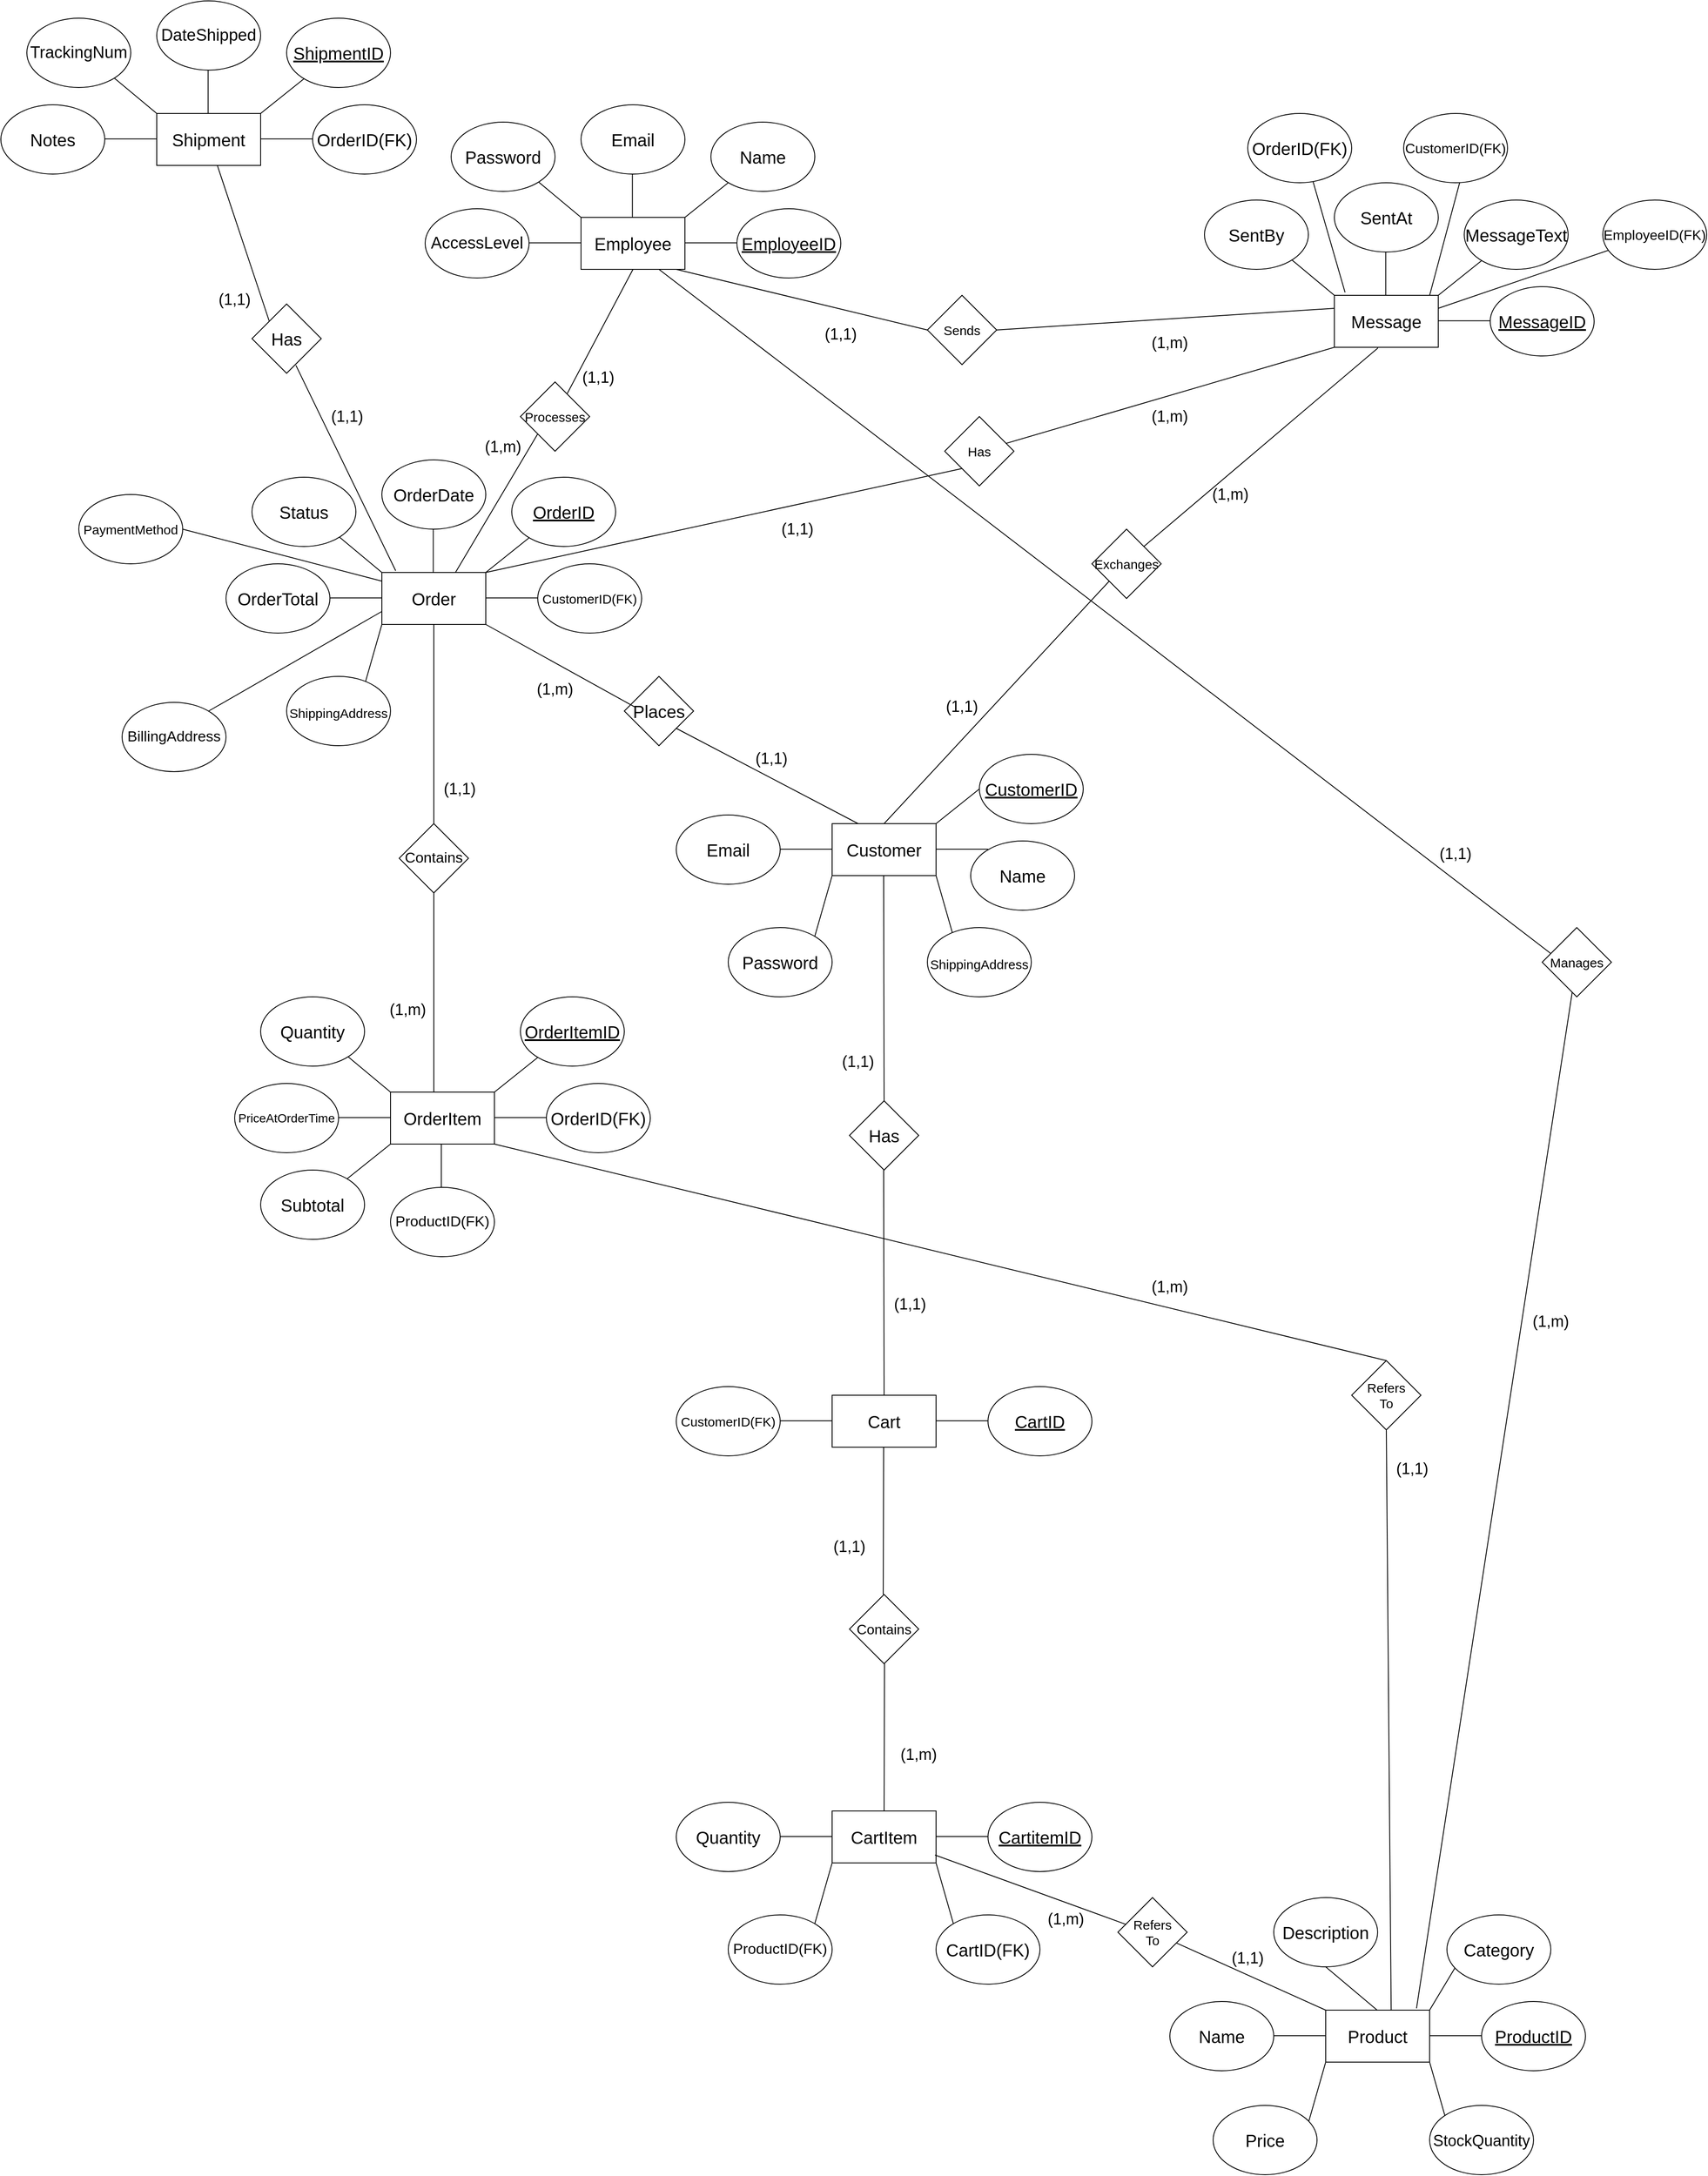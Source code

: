 <mxfile version="26.2.13">
  <diagram name="Page-1" id="-szqYYYk8ifJ6T_UxtlY">
    <mxGraphModel dx="3759" dy="857" grid="1" gridSize="10" guides="1" tooltips="1" connect="1" arrows="1" fold="1" page="1" pageScale="1" pageWidth="2000" pageHeight="1500" math="0" shadow="0">
      <root>
        <mxCell id="0" />
        <mxCell id="1" parent="0" />
        <mxCell id="KvInxFPOj0XlNf-vqHQx-1" value="&lt;span style=&quot;font-size: 20px;&quot;&gt;Customer&lt;/span&gt;" style="rounded=0;whiteSpace=wrap;html=1;" parent="1" vertex="1">
          <mxGeometry x="110" y="1160" width="120" height="60" as="geometry" />
        </mxCell>
        <mxCell id="KvInxFPOj0XlNf-vqHQx-3" value="&lt;span style=&quot;font-size: 20px;&quot;&gt;Name&lt;/span&gt;" style="ellipse;whiteSpace=wrap;html=1;" parent="1" vertex="1">
          <mxGeometry x="270" y="1180" width="120" height="80" as="geometry" />
        </mxCell>
        <mxCell id="KvInxFPOj0XlNf-vqHQx-5" value="" style="endArrow=none;html=1;rounded=0;" parent="1" edge="1">
          <mxGeometry width="50" height="50" relative="1" as="geometry">
            <mxPoint x="50" y="1189.5" as="sourcePoint" />
            <mxPoint x="110" y="1189.5" as="targetPoint" />
          </mxGeometry>
        </mxCell>
        <mxCell id="KvInxFPOj0XlNf-vqHQx-6" value="&lt;span style=&quot;font-size: 20px;&quot;&gt;Email&lt;/span&gt;" style="ellipse;whiteSpace=wrap;html=1;" parent="1" vertex="1">
          <mxGeometry x="-70" y="1150" width="120" height="80" as="geometry" />
        </mxCell>
        <mxCell id="KvInxFPOj0XlNf-vqHQx-7" value="" style="endArrow=none;html=1;rounded=0;labelPosition=center;verticalLabelPosition=middle;align=center;verticalAlign=middle;" parent="1" edge="1">
          <mxGeometry width="50" height="50" relative="1" as="geometry">
            <mxPoint x="90" y="1290" as="sourcePoint" />
            <mxPoint x="110" y="1220" as="targetPoint" />
          </mxGeometry>
        </mxCell>
        <mxCell id="KvInxFPOj0XlNf-vqHQx-10" value="" style="endArrow=none;html=1;rounded=0;" parent="1" edge="1">
          <mxGeometry width="50" height="50" relative="1" as="geometry">
            <mxPoint x="230" y="1189.5" as="sourcePoint" />
            <mxPoint x="290" y="1189.5" as="targetPoint" />
          </mxGeometry>
        </mxCell>
        <mxCell id="KvInxFPOj0XlNf-vqHQx-11" value="" style="endArrow=none;html=1;rounded=0;labelPosition=center;verticalLabelPosition=middle;align=center;verticalAlign=middle;" parent="1" edge="1">
          <mxGeometry width="50" height="50" relative="1" as="geometry">
            <mxPoint x="250" y="1290" as="sourcePoint" />
            <mxPoint x="230" y="1220" as="targetPoint" />
          </mxGeometry>
        </mxCell>
        <mxCell id="KvInxFPOj0XlNf-vqHQx-12" value="Password" style="ellipse;whiteSpace=wrap;html=1;fontSize=20;" parent="1" vertex="1">
          <mxGeometry x="-10" y="1280" width="120" height="80" as="geometry" />
        </mxCell>
        <mxCell id="KvInxFPOj0XlNf-vqHQx-13" value="&lt;font style=&quot;font-size: 15px;&quot;&gt;ShippingAddress&lt;/font&gt;" style="ellipse;whiteSpace=wrap;html=1;fontSize=20;" parent="1" vertex="1">
          <mxGeometry x="220" y="1280" width="120" height="80" as="geometry" />
        </mxCell>
        <mxCell id="KvInxFPOj0XlNf-vqHQx-14" value="" style="endArrow=none;html=1;rounded=0;" parent="1" edge="1">
          <mxGeometry width="50" height="50" relative="1" as="geometry">
            <mxPoint x="170" y="1480" as="sourcePoint" />
            <mxPoint x="169.5" y="1220" as="targetPoint" />
          </mxGeometry>
        </mxCell>
        <mxCell id="KvInxFPOj0XlNf-vqHQx-15" value="&lt;font style=&quot;font-size: 20px;&quot;&gt;Has&lt;/font&gt;" style="rhombus;whiteSpace=wrap;html=1;" parent="1" vertex="1">
          <mxGeometry x="130" y="1480" width="80" height="80" as="geometry" />
        </mxCell>
        <mxCell id="KvInxFPOj0XlNf-vqHQx-16" value="" style="endArrow=none;html=1;rounded=0;" parent="1" edge="1">
          <mxGeometry width="50" height="50" relative="1" as="geometry">
            <mxPoint x="170" y="1820" as="sourcePoint" />
            <mxPoint x="169.5" y="1560" as="targetPoint" />
          </mxGeometry>
        </mxCell>
        <mxCell id="KvInxFPOj0XlNf-vqHQx-17" value="&lt;font style=&quot;font-size: 20px;&quot;&gt;Cart&lt;/font&gt;" style="rounded=0;whiteSpace=wrap;html=1;" parent="1" vertex="1">
          <mxGeometry x="110" y="1820" width="120" height="60" as="geometry" />
        </mxCell>
        <mxCell id="XsVhqAIFuFSRFd4ncmZm-1" value="&lt;font style=&quot;font-size: 18px;&quot;&gt;(1,1)&lt;/font&gt;" style="text;html=1;align=center;verticalAlign=middle;whiteSpace=wrap;rounded=0;" parent="1" vertex="1">
          <mxGeometry x="110" y="1420" width="60" height="30" as="geometry" />
        </mxCell>
        <mxCell id="XsVhqAIFuFSRFd4ncmZm-2" value="&lt;font style=&quot;font-size: 18px;&quot;&gt;(1,1)&lt;/font&gt;" style="text;html=1;align=center;verticalAlign=middle;whiteSpace=wrap;rounded=0;" parent="1" vertex="1">
          <mxGeometry x="170" y="1700" width="60" height="30" as="geometry" />
        </mxCell>
        <mxCell id="XsVhqAIFuFSRFd4ncmZm-5" value="&lt;span style=&quot;font-size: 20px;&quot;&gt;&lt;u&gt;CartID&lt;/u&gt;&lt;/span&gt;" style="ellipse;whiteSpace=wrap;html=1;" parent="1" vertex="1">
          <mxGeometry x="290" y="1810" width="120" height="80" as="geometry" />
        </mxCell>
        <mxCell id="XsVhqAIFuFSRFd4ncmZm-6" value="" style="endArrow=none;html=1;rounded=0;" parent="1" edge="1">
          <mxGeometry width="50" height="50" relative="1" as="geometry">
            <mxPoint x="230" y="1160" as="sourcePoint" />
            <mxPoint x="280" y="1120" as="targetPoint" />
          </mxGeometry>
        </mxCell>
        <mxCell id="XsVhqAIFuFSRFd4ncmZm-7" value="&lt;span style=&quot;font-size: 20px;&quot;&gt;&lt;u&gt;CustomerID&lt;/u&gt;&lt;/span&gt;" style="ellipse;whiteSpace=wrap;html=1;" parent="1" vertex="1">
          <mxGeometry x="280" y="1080" width="120" height="80" as="geometry" />
        </mxCell>
        <mxCell id="XsVhqAIFuFSRFd4ncmZm-8" value="" style="endArrow=none;html=1;rounded=0;" parent="1" edge="1">
          <mxGeometry width="50" height="50" relative="1" as="geometry">
            <mxPoint x="50" y="1849.5" as="sourcePoint" />
            <mxPoint x="110" y="1849.5" as="targetPoint" />
          </mxGeometry>
        </mxCell>
        <mxCell id="XsVhqAIFuFSRFd4ncmZm-10" value="&lt;font style=&quot;font-size: 15px;&quot;&gt;CustomerID(FK)&lt;/font&gt;" style="ellipse;whiteSpace=wrap;html=1;" parent="1" vertex="1">
          <mxGeometry x="-70" y="1810" width="120" height="80" as="geometry" />
        </mxCell>
        <mxCell id="XsVhqAIFuFSRFd4ncmZm-11" value="&lt;span style=&quot;font-size: 20px;&quot;&gt;Product&lt;/span&gt;" style="rounded=0;whiteSpace=wrap;html=1;" parent="1" vertex="1">
          <mxGeometry x="680" y="2530" width="120" height="60" as="geometry" />
        </mxCell>
        <mxCell id="XsVhqAIFuFSRFd4ncmZm-12" value="" style="endArrow=none;html=1;rounded=0;" parent="1" edge="1">
          <mxGeometry width="50" height="50" relative="1" as="geometry">
            <mxPoint x="230" y="1849.44" as="sourcePoint" />
            <mxPoint x="290" y="1849.44" as="targetPoint" />
          </mxGeometry>
        </mxCell>
        <mxCell id="XsVhqAIFuFSRFd4ncmZm-13" value="" style="endArrow=none;html=1;rounded=0;" parent="1" edge="1">
          <mxGeometry width="50" height="50" relative="1" as="geometry">
            <mxPoint x="800" y="2559.44" as="sourcePoint" />
            <mxPoint x="860" y="2559.44" as="targetPoint" />
          </mxGeometry>
        </mxCell>
        <mxCell id="XsVhqAIFuFSRFd4ncmZm-14" value="&lt;span style=&quot;font-size: 20px;&quot;&gt;&lt;u&gt;ProductI&lt;/u&gt;&lt;/span&gt;&lt;u style=&quot;font-size: 20px; background-color: transparent; color: light-dark(rgb(0, 0, 0), rgb(255, 255, 255));&quot;&gt;D&lt;/u&gt;" style="ellipse;whiteSpace=wrap;html=1;" parent="1" vertex="1">
          <mxGeometry x="860" y="2520" width="120" height="80" as="geometry" />
        </mxCell>
        <mxCell id="XsVhqAIFuFSRFd4ncmZm-15" value="&lt;span style=&quot;font-size: 20px;&quot;&gt;Name&lt;/span&gt;" style="ellipse;whiteSpace=wrap;html=1;" parent="1" vertex="1">
          <mxGeometry x="500" y="2520" width="120" height="80" as="geometry" />
        </mxCell>
        <mxCell id="XsVhqAIFuFSRFd4ncmZm-16" value="" style="endArrow=none;html=1;rounded=0;" parent="1" edge="1">
          <mxGeometry width="50" height="50" relative="1" as="geometry">
            <mxPoint x="620" y="2559.44" as="sourcePoint" />
            <mxPoint x="680" y="2559.44" as="targetPoint" />
          </mxGeometry>
        </mxCell>
        <mxCell id="XsVhqAIFuFSRFd4ncmZm-17" value="" style="endArrow=none;html=1;rounded=0;labelPosition=center;verticalLabelPosition=middle;align=center;verticalAlign=middle;" parent="1" edge="1">
          <mxGeometry width="50" height="50" relative="1" as="geometry">
            <mxPoint x="660" y="2660" as="sourcePoint" />
            <mxPoint x="680" y="2590" as="targetPoint" />
          </mxGeometry>
        </mxCell>
        <mxCell id="XsVhqAIFuFSRFd4ncmZm-18" value="&lt;span style=&quot;font-size: 20px;&quot;&gt;Price&lt;/span&gt;" style="ellipse;whiteSpace=wrap;html=1;" parent="1" vertex="1">
          <mxGeometry x="550" y="2640" width="120" height="80" as="geometry" />
        </mxCell>
        <mxCell id="XsVhqAIFuFSRFd4ncmZm-19" value="" style="endArrow=none;html=1;rounded=0;labelPosition=center;verticalLabelPosition=middle;align=center;verticalAlign=middle;" parent="1" edge="1">
          <mxGeometry width="50" height="50" relative="1" as="geometry">
            <mxPoint x="820" y="2660" as="sourcePoint" />
            <mxPoint x="800" y="2590" as="targetPoint" />
          </mxGeometry>
        </mxCell>
        <mxCell id="XsVhqAIFuFSRFd4ncmZm-20" value="&lt;font style=&quot;font-size: 18px;&quot;&gt;StockQuantity&lt;/font&gt;" style="ellipse;whiteSpace=wrap;html=1;fontSize=20;" parent="1" vertex="1">
          <mxGeometry x="800" y="2640" width="120" height="80" as="geometry" />
        </mxCell>
        <mxCell id="XsVhqAIFuFSRFd4ncmZm-21" value="" style="endArrow=none;html=1;rounded=0;exitX=0.5;exitY=1;exitDx=0;exitDy=0;" parent="1" source="XsVhqAIFuFSRFd4ncmZm-22" edge="1">
          <mxGeometry width="50" height="50" relative="1" as="geometry">
            <mxPoint x="739.44" y="2480" as="sourcePoint" />
            <mxPoint x="739.44" y="2530" as="targetPoint" />
          </mxGeometry>
        </mxCell>
        <mxCell id="XsVhqAIFuFSRFd4ncmZm-22" value="&lt;span style=&quot;font-size: 20px;&quot;&gt;Description&lt;/span&gt;" style="ellipse;whiteSpace=wrap;html=1;" parent="1" vertex="1">
          <mxGeometry x="620" y="2400" width="120" height="80" as="geometry" />
        </mxCell>
        <mxCell id="XsVhqAIFuFSRFd4ncmZm-23" value="&lt;font style=&quot;font-size: 20px;&quot;&gt;CartI&lt;/font&gt;&lt;span style=&quot;font-size: 20px; background-color: transparent; color: light-dark(rgb(0, 0, 0), rgb(255, 255, 255));&quot;&gt;tem&lt;/span&gt;" style="rounded=0;whiteSpace=wrap;html=1;" parent="1" vertex="1">
          <mxGeometry x="110" y="2300" width="120" height="60" as="geometry" />
        </mxCell>
        <mxCell id="XsVhqAIFuFSRFd4ncmZm-24" value="" style="endArrow=none;html=1;rounded=0;" parent="1" edge="1">
          <mxGeometry width="50" height="50" relative="1" as="geometry">
            <mxPoint x="830" y="2480" as="sourcePoint" />
            <mxPoint x="800" y="2530" as="targetPoint" />
          </mxGeometry>
        </mxCell>
        <mxCell id="IczP0iukMA_feGXbjKvN-1" value="&lt;font style=&quot;font-size: 20px;&quot;&gt;Category&lt;/font&gt;" style="ellipse;whiteSpace=wrap;html=1;" parent="1" vertex="1">
          <mxGeometry x="820" y="2420" width="120" height="80" as="geometry" />
        </mxCell>
        <mxCell id="IczP0iukMA_feGXbjKvN-3" value="" style="endArrow=none;html=1;rounded=0;" parent="1" edge="1">
          <mxGeometry width="50" height="50" relative="1" as="geometry">
            <mxPoint x="230" y="2329.5" as="sourcePoint" />
            <mxPoint x="290" y="2329.5" as="targetPoint" />
          </mxGeometry>
        </mxCell>
        <mxCell id="IczP0iukMA_feGXbjKvN-4" value="&lt;span style=&quot;font-size: 20px;&quot;&gt;&lt;u&gt;CartitemI&lt;/u&gt;&lt;/span&gt;&lt;u style=&quot;font-size: 20px; background-color: transparent; color: light-dark(rgb(0, 0, 0), rgb(255, 255, 255));&quot;&gt;D&lt;/u&gt;" style="ellipse;whiteSpace=wrap;html=1;" parent="1" vertex="1">
          <mxGeometry x="290" y="2290" width="120" height="80" as="geometry" />
        </mxCell>
        <mxCell id="IczP0iukMA_feGXbjKvN-5" value="" style="endArrow=none;html=1;rounded=0;labelPosition=center;verticalLabelPosition=middle;align=center;verticalAlign=middle;" parent="1" edge="1">
          <mxGeometry width="50" height="50" relative="1" as="geometry">
            <mxPoint x="250" y="2430" as="sourcePoint" />
            <mxPoint x="230" y="2360" as="targetPoint" />
          </mxGeometry>
        </mxCell>
        <mxCell id="IczP0iukMA_feGXbjKvN-6" value="&lt;span style=&quot;font-size: 20px;&quot;&gt;CartID(FK)&lt;/span&gt;" style="ellipse;whiteSpace=wrap;html=1;" parent="1" vertex="1">
          <mxGeometry x="230" y="2420" width="120" height="80" as="geometry" />
        </mxCell>
        <mxCell id="IczP0iukMA_feGXbjKvN-7" value="" style="endArrow=none;html=1;rounded=0;labelPosition=center;verticalLabelPosition=middle;align=center;verticalAlign=middle;" parent="1" edge="1">
          <mxGeometry width="50" height="50" relative="1" as="geometry">
            <mxPoint x="90" y="2430" as="sourcePoint" />
            <mxPoint x="110" y="2360" as="targetPoint" />
          </mxGeometry>
        </mxCell>
        <mxCell id="IczP0iukMA_feGXbjKvN-8" value="&lt;font style=&quot;font-size: 17px;&quot;&gt;ProductID(FK)&lt;/font&gt;" style="ellipse;whiteSpace=wrap;html=1;" parent="1" vertex="1">
          <mxGeometry x="-10" y="2420" width="120" height="80" as="geometry" />
        </mxCell>
        <mxCell id="IczP0iukMA_feGXbjKvN-9" value="" style="endArrow=none;html=1;rounded=0;" parent="1" edge="1">
          <mxGeometry width="50" height="50" relative="1" as="geometry">
            <mxPoint x="50" y="2329.5" as="sourcePoint" />
            <mxPoint x="110" y="2329.5" as="targetPoint" />
          </mxGeometry>
        </mxCell>
        <mxCell id="IczP0iukMA_feGXbjKvN-10" value="&lt;span style=&quot;font-size: 20px;&quot;&gt;Quantity&lt;/span&gt;" style="ellipse;whiteSpace=wrap;html=1;" parent="1" vertex="1">
          <mxGeometry x="-70" y="2290" width="120" height="80" as="geometry" />
        </mxCell>
        <mxCell id="IczP0iukMA_feGXbjKvN-11" value="&lt;span style=&quot;font-size: 20px;&quot;&gt;Order&lt;/span&gt;" style="rounded=0;whiteSpace=wrap;html=1;" parent="1" vertex="1">
          <mxGeometry x="-410" y="870" width="120" height="60" as="geometry" />
        </mxCell>
        <mxCell id="IczP0iukMA_feGXbjKvN-12" value="" style="endArrow=none;html=1;rounded=0;" parent="1" edge="1">
          <mxGeometry width="50" height="50" relative="1" as="geometry">
            <mxPoint x="-290" y="870" as="sourcePoint" />
            <mxPoint x="-240" y="830" as="targetPoint" />
          </mxGeometry>
        </mxCell>
        <mxCell id="IczP0iukMA_feGXbjKvN-13" value="&lt;span style=&quot;font-size: 20px;&quot;&gt;&lt;u&gt;OrderID&lt;/u&gt;&lt;/span&gt;" style="ellipse;whiteSpace=wrap;html=1;" parent="1" vertex="1">
          <mxGeometry x="-260" y="760" width="120" height="80" as="geometry" />
        </mxCell>
        <mxCell id="IczP0iukMA_feGXbjKvN-14" value="" style="endArrow=none;html=1;rounded=0;" parent="1" edge="1">
          <mxGeometry width="50" height="50" relative="1" as="geometry">
            <mxPoint x="-290" y="899.33" as="sourcePoint" />
            <mxPoint x="-230" y="899.33" as="targetPoint" />
          </mxGeometry>
        </mxCell>
        <mxCell id="IczP0iukMA_feGXbjKvN-15" value="&lt;font style=&quot;font-size: 15px;&quot;&gt;CustomerID(FK)&lt;/font&gt;" style="ellipse;whiteSpace=wrap;html=1;" parent="1" vertex="1">
          <mxGeometry x="-230" y="860" width="120" height="80" as="geometry" />
        </mxCell>
        <mxCell id="IczP0iukMA_feGXbjKvN-16" value="" style="endArrow=none;html=1;rounded=0;" parent="1" edge="1">
          <mxGeometry width="50" height="50" relative="1" as="geometry">
            <mxPoint x="-350.67" y="820" as="sourcePoint" />
            <mxPoint x="-350.67" y="870" as="targetPoint" />
          </mxGeometry>
        </mxCell>
        <mxCell id="IczP0iukMA_feGXbjKvN-17" value="&lt;span style=&quot;font-size: 20px;&quot;&gt;OrderDate&lt;/span&gt;" style="ellipse;whiteSpace=wrap;html=1;" parent="1" vertex="1">
          <mxGeometry x="-410" y="740" width="120" height="80" as="geometry" />
        </mxCell>
        <mxCell id="IczP0iukMA_feGXbjKvN-19" value="" style="endArrow=none;html=1;rounded=0;labelPosition=center;verticalLabelPosition=middle;align=center;verticalAlign=middle;" parent="1" edge="1">
          <mxGeometry width="50" height="50" relative="1" as="geometry">
            <mxPoint x="-410" y="870" as="sourcePoint" />
            <mxPoint x="-470" y="820" as="targetPoint" />
          </mxGeometry>
        </mxCell>
        <mxCell id="IczP0iukMA_feGXbjKvN-20" value="&lt;span style=&quot;font-size: 20px;&quot;&gt;Status&lt;/span&gt;" style="ellipse;whiteSpace=wrap;html=1;" parent="1" vertex="1">
          <mxGeometry x="-560" y="760" width="120" height="80" as="geometry" />
        </mxCell>
        <mxCell id="IczP0iukMA_feGXbjKvN-21" value="" style="endArrow=none;html=1;rounded=0;labelPosition=center;verticalLabelPosition=middle;align=center;verticalAlign=middle;" parent="1" edge="1">
          <mxGeometry width="50" height="50" relative="1" as="geometry">
            <mxPoint x="-430" y="1000" as="sourcePoint" />
            <mxPoint x="-410" y="930" as="targetPoint" />
          </mxGeometry>
        </mxCell>
        <mxCell id="IczP0iukMA_feGXbjKvN-22" value="&lt;font style=&quot;font-size: 15px;&quot;&gt;ShippingAddress&lt;/font&gt;" style="ellipse;whiteSpace=wrap;html=1;fontSize=20;" parent="1" vertex="1">
          <mxGeometry x="-520" y="990" width="120" height="80" as="geometry" />
        </mxCell>
        <mxCell id="IczP0iukMA_feGXbjKvN-25" value="&lt;font style=&quot;font-size: 17px;&quot;&gt;BillingAddress&lt;/font&gt;" style="ellipse;whiteSpace=wrap;html=1;" parent="1" vertex="1">
          <mxGeometry x="-710" y="1020" width="120" height="80" as="geometry" />
        </mxCell>
        <mxCell id="IczP0iukMA_feGXbjKvN-26" value="" style="endArrow=none;html=1;rounded=0;" parent="1" edge="1">
          <mxGeometry width="50" height="50" relative="1" as="geometry">
            <mxPoint x="-470" y="899.33" as="sourcePoint" />
            <mxPoint x="-410" y="899.33" as="targetPoint" />
          </mxGeometry>
        </mxCell>
        <mxCell id="IczP0iukMA_feGXbjKvN-27" value="&lt;span style=&quot;font-size: 20px;&quot;&gt;OrderTotal&lt;/span&gt;" style="ellipse;whiteSpace=wrap;html=1;" parent="1" vertex="1">
          <mxGeometry x="-590" y="860" width="120" height="80" as="geometry" />
        </mxCell>
        <mxCell id="IczP0iukMA_feGXbjKvN-28" value="&lt;span style=&quot;font-size: 20px;&quot;&gt;OrderItem&lt;/span&gt;" style="rounded=0;whiteSpace=wrap;html=1;" parent="1" vertex="1">
          <mxGeometry x="-400" y="1470" width="120" height="60" as="geometry" />
        </mxCell>
        <mxCell id="IczP0iukMA_feGXbjKvN-29" value="" style="endArrow=none;html=1;rounded=0;" parent="1" edge="1">
          <mxGeometry width="50" height="50" relative="1" as="geometry">
            <mxPoint x="-280" y="1470" as="sourcePoint" />
            <mxPoint x="-230" y="1430" as="targetPoint" />
          </mxGeometry>
        </mxCell>
        <mxCell id="IczP0iukMA_feGXbjKvN-30" value="&lt;span style=&quot;font-size: 20px;&quot;&gt;&lt;u&gt;OrderItemID&lt;/u&gt;&lt;/span&gt;" style="ellipse;whiteSpace=wrap;html=1;" parent="1" vertex="1">
          <mxGeometry x="-250" y="1360" width="120" height="80" as="geometry" />
        </mxCell>
        <mxCell id="IczP0iukMA_feGXbjKvN-31" value="" style="endArrow=none;html=1;rounded=0;" parent="1" edge="1">
          <mxGeometry width="50" height="50" relative="1" as="geometry">
            <mxPoint x="-280" y="1499.33" as="sourcePoint" />
            <mxPoint x="-220" y="1499.33" as="targetPoint" />
          </mxGeometry>
        </mxCell>
        <mxCell id="IczP0iukMA_feGXbjKvN-32" value="&lt;span style=&quot;font-size: 20px;&quot;&gt;OrderID(FK)&lt;/span&gt;" style="ellipse;whiteSpace=wrap;html=1;" parent="1" vertex="1">
          <mxGeometry x="-220" y="1460" width="120" height="80" as="geometry" />
        </mxCell>
        <mxCell id="IczP0iukMA_feGXbjKvN-33" value="" style="endArrow=none;html=1;rounded=0;" parent="1" edge="1">
          <mxGeometry width="50" height="50" relative="1" as="geometry">
            <mxPoint x="-341.33" y="1530" as="sourcePoint" />
            <mxPoint x="-341.33" y="1580" as="targetPoint" />
          </mxGeometry>
        </mxCell>
        <mxCell id="IczP0iukMA_feGXbjKvN-34" value="&lt;font style=&quot;font-size: 17px;&quot;&gt;ProductID(FK)&lt;/font&gt;" style="ellipse;whiteSpace=wrap;html=1;" parent="1" vertex="1">
          <mxGeometry x="-400" y="1580" width="120" height="80" as="geometry" />
        </mxCell>
        <mxCell id="IczP0iukMA_feGXbjKvN-35" value="" style="endArrow=none;html=1;rounded=0;labelPosition=center;verticalLabelPosition=middle;align=center;verticalAlign=middle;" parent="1" edge="1">
          <mxGeometry width="50" height="50" relative="1" as="geometry">
            <mxPoint x="-400" y="1470" as="sourcePoint" />
            <mxPoint x="-460" y="1420" as="targetPoint" />
          </mxGeometry>
        </mxCell>
        <mxCell id="IczP0iukMA_feGXbjKvN-36" value="&lt;span style=&quot;font-size: 20px;&quot;&gt;Quantity&lt;/span&gt;" style="ellipse;whiteSpace=wrap;html=1;" parent="1" vertex="1">
          <mxGeometry x="-550" y="1360" width="120" height="80" as="geometry" />
        </mxCell>
        <mxCell id="IczP0iukMA_feGXbjKvN-41" value="" style="endArrow=none;html=1;rounded=0;" parent="1" edge="1">
          <mxGeometry width="50" height="50" relative="1" as="geometry">
            <mxPoint x="-460" y="1499.33" as="sourcePoint" />
            <mxPoint x="-400" y="1499.33" as="targetPoint" />
          </mxGeometry>
        </mxCell>
        <mxCell id="IczP0iukMA_feGXbjKvN-42" value="&lt;font style=&quot;font-size: 14px;&quot;&gt;PriceAtOrderTime&lt;/font&gt;" style="ellipse;whiteSpace=wrap;html=1;" parent="1" vertex="1">
          <mxGeometry x="-580" y="1460" width="120" height="80" as="geometry" />
        </mxCell>
        <mxCell id="IczP0iukMA_feGXbjKvN-43" value="&lt;span style=&quot;font-size: 20px;&quot;&gt;Employee&lt;/span&gt;" style="rounded=0;whiteSpace=wrap;html=1;" parent="1" vertex="1">
          <mxGeometry x="-180" y="460" width="120" height="60" as="geometry" />
        </mxCell>
        <mxCell id="IczP0iukMA_feGXbjKvN-44" value="" style="endArrow=none;html=1;rounded=0;" parent="1" edge="1">
          <mxGeometry width="50" height="50" relative="1" as="geometry">
            <mxPoint x="-60" y="460" as="sourcePoint" />
            <mxPoint x="-10" y="420" as="targetPoint" />
          </mxGeometry>
        </mxCell>
        <mxCell id="IczP0iukMA_feGXbjKvN-45" value="&lt;span style=&quot;font-size: 20px;&quot;&gt;Name&lt;/span&gt;" style="ellipse;whiteSpace=wrap;html=1;" parent="1" vertex="1">
          <mxGeometry x="-30" y="350" width="120" height="80" as="geometry" />
        </mxCell>
        <mxCell id="IczP0iukMA_feGXbjKvN-46" value="" style="endArrow=none;html=1;rounded=0;" parent="1" edge="1">
          <mxGeometry width="50" height="50" relative="1" as="geometry">
            <mxPoint x="-60" y="489.33" as="sourcePoint" />
            <mxPoint y="489.33" as="targetPoint" />
          </mxGeometry>
        </mxCell>
        <mxCell id="IczP0iukMA_feGXbjKvN-47" value="&lt;span style=&quot;font-size: 20px;&quot;&gt;&lt;u&gt;EmployeeID&lt;/u&gt;&lt;/span&gt;" style="ellipse;whiteSpace=wrap;html=1;" parent="1" vertex="1">
          <mxGeometry y="450" width="120" height="80" as="geometry" />
        </mxCell>
        <mxCell id="IczP0iukMA_feGXbjKvN-48" value="" style="endArrow=none;html=1;rounded=0;" parent="1" edge="1">
          <mxGeometry width="50" height="50" relative="1" as="geometry">
            <mxPoint x="-120.67" y="410" as="sourcePoint" />
            <mxPoint x="-120.67" y="460" as="targetPoint" />
          </mxGeometry>
        </mxCell>
        <mxCell id="IczP0iukMA_feGXbjKvN-49" value="&lt;span style=&quot;font-size: 20px;&quot;&gt;Email&lt;/span&gt;" style="ellipse;whiteSpace=wrap;html=1;" parent="1" vertex="1">
          <mxGeometry x="-180" y="330" width="120" height="80" as="geometry" />
        </mxCell>
        <mxCell id="IczP0iukMA_feGXbjKvN-50" value="" style="endArrow=none;html=1;rounded=0;labelPosition=center;verticalLabelPosition=middle;align=center;verticalAlign=middle;" parent="1" edge="1">
          <mxGeometry width="50" height="50" relative="1" as="geometry">
            <mxPoint x="-180" y="460" as="sourcePoint" />
            <mxPoint x="-240" y="410" as="targetPoint" />
          </mxGeometry>
        </mxCell>
        <mxCell id="IczP0iukMA_feGXbjKvN-51" value="&lt;span style=&quot;font-size: 20px;&quot;&gt;Password&lt;/span&gt;" style="ellipse;whiteSpace=wrap;html=1;" parent="1" vertex="1">
          <mxGeometry x="-330" y="350" width="120" height="80" as="geometry" />
        </mxCell>
        <mxCell id="IczP0iukMA_feGXbjKvN-56" value="" style="endArrow=none;html=1;rounded=0;" parent="1" edge="1">
          <mxGeometry width="50" height="50" relative="1" as="geometry">
            <mxPoint x="-240" y="489.33" as="sourcePoint" />
            <mxPoint x="-180" y="489.33" as="targetPoint" />
          </mxGeometry>
        </mxCell>
        <mxCell id="IczP0iukMA_feGXbjKvN-57" value="&lt;font style=&quot;font-size: 19px;&quot;&gt;AccessLevel&lt;/font&gt;" style="ellipse;whiteSpace=wrap;html=1;" parent="1" vertex="1">
          <mxGeometry x="-360" y="450" width="120" height="80" as="geometry" />
        </mxCell>
        <mxCell id="IczP0iukMA_feGXbjKvN-58" value="&lt;span style=&quot;font-size: 20px;&quot;&gt;Shipment&lt;/span&gt;" style="rounded=0;whiteSpace=wrap;html=1;" parent="1" vertex="1">
          <mxGeometry x="-670" y="340" width="120" height="60" as="geometry" />
        </mxCell>
        <mxCell id="IczP0iukMA_feGXbjKvN-59" value="" style="endArrow=none;html=1;rounded=0;" parent="1" edge="1">
          <mxGeometry width="50" height="50" relative="1" as="geometry">
            <mxPoint x="-550" y="340" as="sourcePoint" />
            <mxPoint x="-500" y="300" as="targetPoint" />
          </mxGeometry>
        </mxCell>
        <mxCell id="IczP0iukMA_feGXbjKvN-60" value="&lt;span style=&quot;font-size: 20px;&quot;&gt;&lt;u&gt;ShipmentID&lt;/u&gt;&lt;/span&gt;" style="ellipse;whiteSpace=wrap;html=1;" parent="1" vertex="1">
          <mxGeometry x="-520" y="230" width="120" height="80" as="geometry" />
        </mxCell>
        <mxCell id="IczP0iukMA_feGXbjKvN-61" value="" style="endArrow=none;html=1;rounded=0;" parent="1" edge="1">
          <mxGeometry width="50" height="50" relative="1" as="geometry">
            <mxPoint x="-550" y="369.33" as="sourcePoint" />
            <mxPoint x="-490" y="369.33" as="targetPoint" />
          </mxGeometry>
        </mxCell>
        <mxCell id="IczP0iukMA_feGXbjKvN-62" value="&lt;span style=&quot;font-size: 20px;&quot;&gt;OrderID(FK)&lt;/span&gt;" style="ellipse;whiteSpace=wrap;html=1;" parent="1" vertex="1">
          <mxGeometry x="-490" y="330" width="120" height="80" as="geometry" />
        </mxCell>
        <mxCell id="IczP0iukMA_feGXbjKvN-63" value="" style="endArrow=none;html=1;rounded=0;" parent="1" edge="1">
          <mxGeometry width="50" height="50" relative="1" as="geometry">
            <mxPoint x="-610.67" y="290" as="sourcePoint" />
            <mxPoint x="-610.67" y="340" as="targetPoint" />
          </mxGeometry>
        </mxCell>
        <mxCell id="IczP0iukMA_feGXbjKvN-64" value="&lt;font style=&quot;font-size: 19px;&quot;&gt;DateShipped&lt;/font&gt;" style="ellipse;whiteSpace=wrap;html=1;" parent="1" vertex="1">
          <mxGeometry x="-670" y="210" width="120" height="80" as="geometry" />
        </mxCell>
        <mxCell id="IczP0iukMA_feGXbjKvN-65" value="" style="endArrow=none;html=1;rounded=0;labelPosition=center;verticalLabelPosition=middle;align=center;verticalAlign=middle;" parent="1" edge="1">
          <mxGeometry width="50" height="50" relative="1" as="geometry">
            <mxPoint x="-670" y="340" as="sourcePoint" />
            <mxPoint x="-730" y="290" as="targetPoint" />
          </mxGeometry>
        </mxCell>
        <mxCell id="IczP0iukMA_feGXbjKvN-66" value="&lt;font style=&quot;font-size: 19px;&quot;&gt;TrackingNum&lt;/font&gt;" style="ellipse;whiteSpace=wrap;html=1;" parent="1" vertex="1">
          <mxGeometry x="-820" y="230" width="120" height="80" as="geometry" />
        </mxCell>
        <mxCell id="IczP0iukMA_feGXbjKvN-67" value="" style="endArrow=none;html=1;rounded=0;" parent="1" edge="1">
          <mxGeometry width="50" height="50" relative="1" as="geometry">
            <mxPoint x="-730" y="369.33" as="sourcePoint" />
            <mxPoint x="-670" y="369.33" as="targetPoint" />
          </mxGeometry>
        </mxCell>
        <mxCell id="IczP0iukMA_feGXbjKvN-68" value="&lt;font style=&quot;font-size: 20px;&quot;&gt;Notes&lt;/font&gt;" style="ellipse;whiteSpace=wrap;html=1;" parent="1" vertex="1">
          <mxGeometry x="-850" y="330" width="120" height="80" as="geometry" />
        </mxCell>
        <mxCell id="IczP0iukMA_feGXbjKvN-69" value="" style="endArrow=none;html=1;rounded=0;" parent="1" edge="1">
          <mxGeometry width="50" height="50" relative="1" as="geometry">
            <mxPoint x="169" y="2050" as="sourcePoint" />
            <mxPoint x="169.47" y="1880" as="targetPoint" />
          </mxGeometry>
        </mxCell>
        <mxCell id="IczP0iukMA_feGXbjKvN-70" value="&lt;font style=&quot;font-size: 16px;&quot;&gt;Contains&lt;/font&gt;" style="rhombus;whiteSpace=wrap;html=1;" parent="1" vertex="1">
          <mxGeometry x="130" y="2050" width="80" height="80" as="geometry" />
        </mxCell>
        <mxCell id="IczP0iukMA_feGXbjKvN-71" value="" style="endArrow=none;html=1;rounded=0;" parent="1" edge="1">
          <mxGeometry width="50" height="50" relative="1" as="geometry">
            <mxPoint x="170" y="2300" as="sourcePoint" />
            <mxPoint x="170.47" y="2130" as="targetPoint" />
          </mxGeometry>
        </mxCell>
        <mxCell id="IczP0iukMA_feGXbjKvN-72" value="&lt;font style=&quot;font-size: 18px;&quot;&gt;(1,1)&lt;/font&gt;" style="text;html=1;align=center;verticalAlign=middle;whiteSpace=wrap;rounded=0;" parent="1" vertex="1">
          <mxGeometry x="100" y="1980" width="60" height="30" as="geometry" />
        </mxCell>
        <mxCell id="IczP0iukMA_feGXbjKvN-73" value="&lt;font style=&quot;font-size: 18px;&quot;&gt;(1,m)&lt;/font&gt;" style="text;html=1;align=center;verticalAlign=middle;whiteSpace=wrap;rounded=0;" parent="1" vertex="1">
          <mxGeometry x="180" y="2220" width="60" height="30" as="geometry" />
        </mxCell>
        <mxCell id="IczP0iukMA_feGXbjKvN-75" value="&lt;font style=&quot;font-size: 15px;&quot;&gt;Refers&lt;/font&gt;&lt;div&gt;&lt;font style=&quot;font-size: 15px;&quot;&gt;To&lt;/font&gt;&lt;/div&gt;" style="rhombus;whiteSpace=wrap;html=1;" parent="1" vertex="1">
          <mxGeometry x="440" y="2400" width="80" height="80" as="geometry" />
        </mxCell>
        <mxCell id="IczP0iukMA_feGXbjKvN-76" value="" style="endArrow=none;html=1;rounded=0;exitX=0;exitY=0;exitDx=0;exitDy=0;" parent="1" source="XsVhqAIFuFSRFd4ncmZm-11" target="IczP0iukMA_feGXbjKvN-75" edge="1">
          <mxGeometry width="50" height="50" relative="1" as="geometry">
            <mxPoint x="560" y="2530" as="sourcePoint" />
            <mxPoint x="610" y="2480" as="targetPoint" />
          </mxGeometry>
        </mxCell>
        <mxCell id="IczP0iukMA_feGXbjKvN-77" value="" style="endArrow=none;html=1;rounded=0;exitX=0.99;exitY=0.848;exitDx=0;exitDy=0;exitPerimeter=0;entryX=0.119;entryY=0.388;entryDx=0;entryDy=0;entryPerimeter=0;" parent="1" source="XsVhqAIFuFSRFd4ncmZm-23" target="IczP0iukMA_feGXbjKvN-75" edge="1">
          <mxGeometry width="50" height="50" relative="1" as="geometry">
            <mxPoint x="240" y="2360" as="sourcePoint" />
            <mxPoint x="570" y="2470" as="targetPoint" />
          </mxGeometry>
        </mxCell>
        <mxCell id="IczP0iukMA_feGXbjKvN-78" value="&lt;font style=&quot;font-size: 18px;&quot;&gt;(1,1)&lt;/font&gt;" style="text;html=1;align=center;verticalAlign=middle;whiteSpace=wrap;rounded=0;" parent="1" vertex="1">
          <mxGeometry x="560" y="2455" width="60" height="30" as="geometry" />
        </mxCell>
        <mxCell id="IczP0iukMA_feGXbjKvN-79" value="&lt;font style=&quot;font-size: 18px;&quot;&gt;(1,m)&lt;/font&gt;" style="text;html=1;align=center;verticalAlign=middle;whiteSpace=wrap;rounded=0;" parent="1" vertex="1">
          <mxGeometry x="350" y="2410" width="60" height="30" as="geometry" />
        </mxCell>
        <mxCell id="IczP0iukMA_feGXbjKvN-81" value="&lt;span style=&quot;font-size: 20px;&quot;&gt;Places&lt;/span&gt;" style="rhombus;whiteSpace=wrap;html=1;" parent="1" vertex="1">
          <mxGeometry x="-130" y="990" width="80" height="80" as="geometry" />
        </mxCell>
        <mxCell id="IczP0iukMA_feGXbjKvN-82" value="" style="endArrow=none;html=1;rounded=0;entryX=0.25;entryY=0;entryDx=0;entryDy=0;" parent="1" target="KvInxFPOj0XlNf-vqHQx-1" edge="1">
          <mxGeometry width="50" height="50" relative="1" as="geometry">
            <mxPoint x="-70" y="1050" as="sourcePoint" />
            <mxPoint x="115" y="940" as="targetPoint" />
          </mxGeometry>
        </mxCell>
        <mxCell id="IczP0iukMA_feGXbjKvN-83" value="" style="endArrow=none;html=1;rounded=0;exitX=1;exitY=1;exitDx=0;exitDy=0;entryX=0.148;entryY=0.44;entryDx=0;entryDy=0;entryPerimeter=0;" parent="1" source="IczP0iukMA_feGXbjKvN-11" target="IczP0iukMA_feGXbjKvN-81" edge="1">
          <mxGeometry width="50" height="50" relative="1" as="geometry">
            <mxPoint x="40" y="1000" as="sourcePoint" />
            <mxPoint x="-36.047" y="1066.047" as="targetPoint" />
          </mxGeometry>
        </mxCell>
        <mxCell id="IczP0iukMA_feGXbjKvN-84" value="&lt;font style=&quot;font-size: 18px;&quot;&gt;(1,1)&lt;/font&gt;" style="text;html=1;align=center;verticalAlign=middle;whiteSpace=wrap;rounded=0;" parent="1" vertex="1">
          <mxGeometry x="10" y="1070" width="60" height="30" as="geometry" />
        </mxCell>
        <mxCell id="IczP0iukMA_feGXbjKvN-85" value="&lt;font style=&quot;font-size: 18px;&quot;&gt;(1,m)&lt;/font&gt;" style="text;html=1;align=center;verticalAlign=middle;whiteSpace=wrap;rounded=0;" parent="1" vertex="1">
          <mxGeometry x="-240" y="990" width="60" height="30" as="geometry" />
        </mxCell>
        <mxCell id="IczP0iukMA_feGXbjKvN-87" value="" style="endArrow=none;html=1;rounded=0;exitX=0;exitY=0.75;exitDx=0;exitDy=0;" parent="1" source="IczP0iukMA_feGXbjKvN-11" edge="1">
          <mxGeometry width="50" height="50" relative="1" as="geometry">
            <mxPoint x="-589.67" y="1000" as="sourcePoint" />
            <mxPoint x="-610" y="1030" as="targetPoint" />
          </mxGeometry>
        </mxCell>
        <mxCell id="IczP0iukMA_feGXbjKvN-88" value="" style="endArrow=none;html=1;rounded=0;exitX=0.5;exitY=1;exitDx=0;exitDy=0;" parent="1" source="IczP0iukMA_feGXbjKvN-11" edge="1">
          <mxGeometry width="50" height="50" relative="1" as="geometry">
            <mxPoint x="-360" y="985" as="sourcePoint" />
            <mxPoint x="-350" y="1160" as="targetPoint" />
          </mxGeometry>
        </mxCell>
        <mxCell id="IczP0iukMA_feGXbjKvN-89" value="&lt;font style=&quot;font-size: 17px;&quot;&gt;Contains&lt;/font&gt;" style="rhombus;whiteSpace=wrap;html=1;" parent="1" vertex="1">
          <mxGeometry x="-390" y="1160" width="80" height="80" as="geometry" />
        </mxCell>
        <mxCell id="IczP0iukMA_feGXbjKvN-90" value="&lt;font style=&quot;font-size: 18px;&quot;&gt;(1,1)&lt;/font&gt;" style="text;html=1;align=center;verticalAlign=middle;whiteSpace=wrap;rounded=0;" parent="1" vertex="1">
          <mxGeometry x="-350" y="1105" width="60" height="30" as="geometry" />
        </mxCell>
        <mxCell id="IczP0iukMA_feGXbjKvN-91" value="" style="endArrow=none;html=1;rounded=0;exitX=0.5;exitY=1;exitDx=0;exitDy=0;" parent="1" edge="1">
          <mxGeometry width="50" height="50" relative="1" as="geometry">
            <mxPoint x="-350" y="1240" as="sourcePoint" />
            <mxPoint x="-350" y="1470" as="targetPoint" />
          </mxGeometry>
        </mxCell>
        <mxCell id="IczP0iukMA_feGXbjKvN-92" value="&lt;font style=&quot;font-size: 18px;&quot;&gt;(1,m)&lt;/font&gt;" style="text;html=1;align=center;verticalAlign=middle;whiteSpace=wrap;rounded=0;" parent="1" vertex="1">
          <mxGeometry x="-410" y="1360" width="60" height="30" as="geometry" />
        </mxCell>
        <mxCell id="IczP0iukMA_feGXbjKvN-94" value="" style="endArrow=none;html=1;rounded=0;entryX=1;entryY=1;entryDx=0;entryDy=0;" parent="1" target="IczP0iukMA_feGXbjKvN-28" edge="1">
          <mxGeometry width="50" height="50" relative="1" as="geometry">
            <mxPoint x="750" y="1780" as="sourcePoint" />
            <mxPoint x="90" y="1710" as="targetPoint" />
          </mxGeometry>
        </mxCell>
        <mxCell id="IczP0iukMA_feGXbjKvN-95" value="&lt;font style=&quot;font-size: 15px;&quot;&gt;Refers&lt;/font&gt;&lt;div&gt;&lt;font style=&quot;font-size: 15px;&quot;&gt;To&lt;/font&gt;&lt;/div&gt;" style="rhombus;whiteSpace=wrap;html=1;" parent="1" vertex="1">
          <mxGeometry x="710" y="1780" width="80" height="80" as="geometry" />
        </mxCell>
        <mxCell id="IczP0iukMA_feGXbjKvN-96" value="" style="endArrow=none;html=1;rounded=0;entryX=0.5;entryY=1;entryDx=0;entryDy=0;exitX=0.63;exitY=-0.005;exitDx=0;exitDy=0;exitPerimeter=0;" parent="1" source="XsVhqAIFuFSRFd4ncmZm-11" target="IczP0iukMA_feGXbjKvN-95" edge="1">
          <mxGeometry width="50" height="50" relative="1" as="geometry">
            <mxPoint x="730" y="1950" as="sourcePoint" />
            <mxPoint x="780" y="1900" as="targetPoint" />
          </mxGeometry>
        </mxCell>
        <mxCell id="IczP0iukMA_feGXbjKvN-97" value="&lt;font style=&quot;font-size: 18px;&quot;&gt;(1,1)&lt;/font&gt;" style="text;html=1;align=center;verticalAlign=middle;whiteSpace=wrap;rounded=0;" parent="1" vertex="1">
          <mxGeometry x="750" y="1890" width="60" height="30" as="geometry" />
        </mxCell>
        <mxCell id="IczP0iukMA_feGXbjKvN-98" value="&lt;font style=&quot;font-size: 18px;&quot;&gt;(1,m)&lt;/font&gt;" style="text;html=1;align=center;verticalAlign=middle;whiteSpace=wrap;rounded=0;" parent="1" vertex="1">
          <mxGeometry x="470" y="1680" width="60" height="30" as="geometry" />
        </mxCell>
        <mxCell id="IczP0iukMA_feGXbjKvN-99" value="" style="endArrow=none;html=1;rounded=0;" parent="1" edge="1">
          <mxGeometry width="50" height="50" relative="1" as="geometry">
            <mxPoint x="-325" y="870" as="sourcePoint" />
            <mxPoint x="-230" y="710" as="targetPoint" />
          </mxGeometry>
        </mxCell>
        <mxCell id="IczP0iukMA_feGXbjKvN-100" value="&lt;font style=&quot;font-size: 15px;&quot;&gt;Processes&lt;/font&gt;" style="rhombus;whiteSpace=wrap;html=1;" parent="1" vertex="1">
          <mxGeometry x="-250" y="650" width="80" height="80" as="geometry" />
        </mxCell>
        <mxCell id="IczP0iukMA_feGXbjKvN-101" value="" style="endArrow=none;html=1;rounded=0;entryX=0.5;entryY=1;entryDx=0;entryDy=0;" parent="1" source="IczP0iukMA_feGXbjKvN-100" target="IczP0iukMA_feGXbjKvN-43" edge="1">
          <mxGeometry width="50" height="50" relative="1" as="geometry">
            <mxPoint x="-150" y="590" as="sourcePoint" />
            <mxPoint x="-100" y="540" as="targetPoint" />
          </mxGeometry>
        </mxCell>
        <mxCell id="IczP0iukMA_feGXbjKvN-102" value="&lt;font style=&quot;font-size: 18px;&quot;&gt;(1,1)&lt;/font&gt;" style="text;html=1;align=center;verticalAlign=middle;whiteSpace=wrap;rounded=0;" parent="1" vertex="1">
          <mxGeometry x="-190" y="630" width="60" height="30" as="geometry" />
        </mxCell>
        <mxCell id="IczP0iukMA_feGXbjKvN-103" value="&lt;font style=&quot;font-size: 18px;&quot;&gt;(1,m)&lt;/font&gt;" style="text;html=1;align=center;verticalAlign=middle;whiteSpace=wrap;rounded=0;" parent="1" vertex="1">
          <mxGeometry x="-300" y="710" width="60" height="30" as="geometry" />
        </mxCell>
        <mxCell id="IczP0iukMA_feGXbjKvN-104" value="" style="endArrow=none;html=1;rounded=0;exitX=0.75;exitY=1;exitDx=0;exitDy=0;" parent="1" source="IczP0iukMA_feGXbjKvN-43" edge="1">
          <mxGeometry width="50" height="50" relative="1" as="geometry">
            <mxPoint x="70" y="740" as="sourcePoint" />
            <mxPoint x="940" y="1310" as="targetPoint" />
          </mxGeometry>
        </mxCell>
        <mxCell id="IczP0iukMA_feGXbjKvN-105" value="&lt;font style=&quot;font-size: 15px;&quot;&gt;Manages&lt;/font&gt;" style="rhombus;whiteSpace=wrap;html=1;" parent="1" vertex="1">
          <mxGeometry x="930" y="1280" width="80" height="80" as="geometry" />
        </mxCell>
        <mxCell id="IczP0iukMA_feGXbjKvN-106" value="" style="endArrow=none;html=1;rounded=0;exitX=0.874;exitY=-0.035;exitDx=0;exitDy=0;exitPerimeter=0;" parent="1" source="XsVhqAIFuFSRFd4ncmZm-11" target="IczP0iukMA_feGXbjKvN-105" edge="1">
          <mxGeometry width="50" height="50" relative="1" as="geometry">
            <mxPoint x="1000" y="1475" as="sourcePoint" />
            <mxPoint x="1000" y="1325" as="targetPoint" />
          </mxGeometry>
        </mxCell>
        <mxCell id="IczP0iukMA_feGXbjKvN-107" value="&lt;font style=&quot;font-size: 18px;&quot;&gt;(1,1)&lt;/font&gt;" style="text;html=1;align=center;verticalAlign=middle;whiteSpace=wrap;rounded=0;" parent="1" vertex="1">
          <mxGeometry x="800" y="1180" width="60" height="30" as="geometry" />
        </mxCell>
        <mxCell id="IczP0iukMA_feGXbjKvN-108" value="&lt;font style=&quot;font-size: 18px;&quot;&gt;(1,m)&lt;/font&gt;" style="text;html=1;align=center;verticalAlign=middle;whiteSpace=wrap;rounded=0;" parent="1" vertex="1">
          <mxGeometry x="910" y="1720" width="60" height="30" as="geometry" />
        </mxCell>
        <mxCell id="IczP0iukMA_feGXbjKvN-109" value="" style="endArrow=none;html=1;rounded=0;entryX=0.5;entryY=1;entryDx=0;entryDy=0;" parent="1" edge="1">
          <mxGeometry width="50" height="50" relative="1" as="geometry">
            <mxPoint x="-540" y="580" as="sourcePoint" />
            <mxPoint x="-600" y="400" as="targetPoint" />
          </mxGeometry>
        </mxCell>
        <mxCell id="IczP0iukMA_feGXbjKvN-110" value="&lt;span style=&quot;font-size: 20px;&quot;&gt;Has&lt;/span&gt;" style="rhombus;whiteSpace=wrap;html=1;" parent="1" vertex="1">
          <mxGeometry x="-560" y="560" width="80" height="80" as="geometry" />
        </mxCell>
        <mxCell id="IczP0iukMA_feGXbjKvN-111" value="" style="endArrow=none;html=1;rounded=0;exitX=0.133;exitY=-0.033;exitDx=0;exitDy=0;exitPerimeter=0;entryX=0.634;entryY=0.885;entryDx=0;entryDy=0;entryPerimeter=0;" parent="1" source="IczP0iukMA_feGXbjKvN-11" target="IczP0iukMA_feGXbjKvN-110" edge="1">
          <mxGeometry width="50" height="50" relative="1" as="geometry">
            <mxPoint x="-380" y="650" as="sourcePoint" />
            <mxPoint x="-500" y="630" as="targetPoint" />
          </mxGeometry>
        </mxCell>
        <mxCell id="IczP0iukMA_feGXbjKvN-112" value="&lt;font style=&quot;font-size: 18px;&quot;&gt;(1,1)&lt;/font&gt;" style="text;html=1;align=center;verticalAlign=middle;whiteSpace=wrap;rounded=0;" parent="1" vertex="1">
          <mxGeometry x="-610" y="540" width="60" height="30" as="geometry" />
        </mxCell>
        <mxCell id="IczP0iukMA_feGXbjKvN-113" value="&lt;font style=&quot;font-size: 18px;&quot;&gt;(1,1)&lt;/font&gt;" style="text;html=1;align=center;verticalAlign=middle;whiteSpace=wrap;rounded=0;" parent="1" vertex="1">
          <mxGeometry x="-480" y="675" width="60" height="30" as="geometry" />
        </mxCell>
        <mxCell id="IczP0iukMA_feGXbjKvN-114" value="" style="endArrow=none;html=1;rounded=0;" parent="1" edge="1">
          <mxGeometry width="50" height="50" relative="1" as="geometry">
            <mxPoint x="-450" y="1570" as="sourcePoint" />
            <mxPoint x="-400" y="1530" as="targetPoint" />
          </mxGeometry>
        </mxCell>
        <mxCell id="IczP0iukMA_feGXbjKvN-115" value="&lt;span style=&quot;font-size: 20px;&quot;&gt;Subtotal&lt;/span&gt;" style="ellipse;whiteSpace=wrap;html=1;" parent="1" vertex="1">
          <mxGeometry x="-550" y="1560" width="120" height="80" as="geometry" />
        </mxCell>
        <mxCell id="oxEHwAz55s8vL_8YdqkO-1" value="" style="endArrow=none;html=1;rounded=0;entryX=0;entryY=0.167;entryDx=0;entryDy=0;entryPerimeter=0;" parent="1" target="IczP0iukMA_feGXbjKvN-11" edge="1">
          <mxGeometry width="50" height="50" relative="1" as="geometry">
            <mxPoint x="-640" y="820" as="sourcePoint" />
            <mxPoint x="-620" y="830" as="targetPoint" />
          </mxGeometry>
        </mxCell>
        <mxCell id="oxEHwAz55s8vL_8YdqkO-2" value="&lt;font style=&quot;font-size: 15px;&quot;&gt;PaymentMethod&lt;/font&gt;" style="ellipse;whiteSpace=wrap;html=1;" parent="1" vertex="1">
          <mxGeometry x="-760" y="780" width="120" height="80" as="geometry" />
        </mxCell>
        <mxCell id="SAJa0PcKsDXysbrHsdwF-4" value="&lt;span style=&quot;font-size: 20px;&quot;&gt;Message&lt;/span&gt;" style="rounded=0;whiteSpace=wrap;html=1;" vertex="1" parent="1">
          <mxGeometry x="690" y="550" width="120" height="60" as="geometry" />
        </mxCell>
        <mxCell id="SAJa0PcKsDXysbrHsdwF-5" value="" style="endArrow=none;html=1;rounded=0;" edge="1" parent="1">
          <mxGeometry width="50" height="50" relative="1" as="geometry">
            <mxPoint x="810" y="550" as="sourcePoint" />
            <mxPoint x="860" y="510" as="targetPoint" />
          </mxGeometry>
        </mxCell>
        <mxCell id="SAJa0PcKsDXysbrHsdwF-6" value="&lt;span style=&quot;font-size: 20px;&quot;&gt;MessageText&lt;/span&gt;" style="ellipse;whiteSpace=wrap;html=1;" vertex="1" parent="1">
          <mxGeometry x="840" y="440" width="120" height="80" as="geometry" />
        </mxCell>
        <mxCell id="SAJa0PcKsDXysbrHsdwF-7" value="" style="endArrow=none;html=1;rounded=0;" edge="1" parent="1">
          <mxGeometry width="50" height="50" relative="1" as="geometry">
            <mxPoint x="810" y="579.33" as="sourcePoint" />
            <mxPoint x="870" y="579.33" as="targetPoint" />
          </mxGeometry>
        </mxCell>
        <mxCell id="SAJa0PcKsDXysbrHsdwF-8" value="&lt;span style=&quot;font-size: 20px;&quot;&gt;&lt;u&gt;MessageID&lt;/u&gt;&lt;/span&gt;" style="ellipse;whiteSpace=wrap;html=1;" vertex="1" parent="1">
          <mxGeometry x="870" y="540" width="120" height="80" as="geometry" />
        </mxCell>
        <mxCell id="SAJa0PcKsDXysbrHsdwF-9" value="" style="endArrow=none;html=1;rounded=0;" edge="1" parent="1">
          <mxGeometry width="50" height="50" relative="1" as="geometry">
            <mxPoint x="749.33" y="500" as="sourcePoint" />
            <mxPoint x="749.33" y="550" as="targetPoint" />
          </mxGeometry>
        </mxCell>
        <mxCell id="SAJa0PcKsDXysbrHsdwF-10" value="&lt;span style=&quot;font-size: 20px;&quot;&gt;SentAt&lt;/span&gt;" style="ellipse;whiteSpace=wrap;html=1;" vertex="1" parent="1">
          <mxGeometry x="690" y="420" width="120" height="80" as="geometry" />
        </mxCell>
        <mxCell id="SAJa0PcKsDXysbrHsdwF-11" value="" style="endArrow=none;html=1;rounded=0;labelPosition=center;verticalLabelPosition=middle;align=center;verticalAlign=middle;" edge="1" parent="1">
          <mxGeometry width="50" height="50" relative="1" as="geometry">
            <mxPoint x="690" y="550" as="sourcePoint" />
            <mxPoint x="630" y="500" as="targetPoint" />
          </mxGeometry>
        </mxCell>
        <mxCell id="SAJa0PcKsDXysbrHsdwF-12" value="&lt;span style=&quot;font-size: 20px;&quot;&gt;SentBy&lt;/span&gt;" style="ellipse;whiteSpace=wrap;html=1;" vertex="1" parent="1">
          <mxGeometry x="540" y="440" width="120" height="80" as="geometry" />
        </mxCell>
        <mxCell id="SAJa0PcKsDXysbrHsdwF-15" value="" style="endArrow=none;html=1;rounded=0;exitX=1;exitY=0;exitDx=0;exitDy=0;" edge="1" parent="1" source="IczP0iukMA_feGXbjKvN-11">
          <mxGeometry width="50" height="50" relative="1" as="geometry">
            <mxPoint x="240" y="840" as="sourcePoint" />
            <mxPoint x="260" y="750" as="targetPoint" />
          </mxGeometry>
        </mxCell>
        <mxCell id="SAJa0PcKsDXysbrHsdwF-16" value="&lt;font style=&quot;font-size: 15px;&quot;&gt;Has&lt;/font&gt;" style="rhombus;whiteSpace=wrap;html=1;" vertex="1" parent="1">
          <mxGeometry x="240" y="690" width="80" height="80" as="geometry" />
        </mxCell>
        <mxCell id="SAJa0PcKsDXysbrHsdwF-17" value="" style="endArrow=none;html=1;rounded=0;" edge="1" parent="1" source="SAJa0PcKsDXysbrHsdwF-16">
          <mxGeometry width="50" height="50" relative="1" as="geometry">
            <mxPoint x="640" y="660" as="sourcePoint" />
            <mxPoint x="690" y="610" as="targetPoint" />
          </mxGeometry>
        </mxCell>
        <mxCell id="SAJa0PcKsDXysbrHsdwF-18" value="&lt;font style=&quot;font-size: 18px;&quot;&gt;(1,1)&lt;/font&gt;" style="text;html=1;align=center;verticalAlign=middle;whiteSpace=wrap;rounded=0;" vertex="1" parent="1">
          <mxGeometry x="40" y="805" width="60" height="30" as="geometry" />
        </mxCell>
        <mxCell id="SAJa0PcKsDXysbrHsdwF-19" value="&lt;font style=&quot;font-size: 18px;&quot;&gt;(1,m)&lt;/font&gt;" style="text;html=1;align=center;verticalAlign=middle;whiteSpace=wrap;rounded=0;" vertex="1" parent="1">
          <mxGeometry x="470" y="675" width="60" height="30" as="geometry" />
        </mxCell>
        <mxCell id="SAJa0PcKsDXysbrHsdwF-20" value="" style="endArrow=none;html=1;rounded=0;" edge="1" parent="1">
          <mxGeometry width="50" height="50" relative="1" as="geometry">
            <mxPoint x="220" y="590" as="sourcePoint" />
            <mxPoint x="-70" y="520" as="targetPoint" />
          </mxGeometry>
        </mxCell>
        <mxCell id="SAJa0PcKsDXysbrHsdwF-21" value="&lt;font style=&quot;font-size: 15px;&quot;&gt;Sends&lt;/font&gt;" style="rhombus;whiteSpace=wrap;html=1;" vertex="1" parent="1">
          <mxGeometry x="220" y="550" width="80" height="80" as="geometry" />
        </mxCell>
        <mxCell id="SAJa0PcKsDXysbrHsdwF-22" value="" style="endArrow=none;html=1;rounded=0;entryX=0;entryY=0.25;entryDx=0;entryDy=0;exitX=1;exitY=0.5;exitDx=0;exitDy=0;" edge="1" parent="1" source="SAJa0PcKsDXysbrHsdwF-21" target="SAJa0PcKsDXysbrHsdwF-4">
          <mxGeometry width="50" height="50" relative="1" as="geometry">
            <mxPoint x="280" y="620" as="sourcePoint" />
            <mxPoint x="330" y="570" as="targetPoint" />
          </mxGeometry>
        </mxCell>
        <mxCell id="SAJa0PcKsDXysbrHsdwF-23" value="&lt;font style=&quot;font-size: 18px;&quot;&gt;(1,1)&lt;/font&gt;" style="text;html=1;align=center;verticalAlign=middle;whiteSpace=wrap;rounded=0;" vertex="1" parent="1">
          <mxGeometry x="90" y="580" width="60" height="30" as="geometry" />
        </mxCell>
        <mxCell id="SAJa0PcKsDXysbrHsdwF-24" value="&lt;font style=&quot;font-size: 18px;&quot;&gt;(1,m)&lt;/font&gt;" style="text;html=1;align=center;verticalAlign=middle;whiteSpace=wrap;rounded=0;" vertex="1" parent="1">
          <mxGeometry x="470" y="590" width="60" height="30" as="geometry" />
        </mxCell>
        <mxCell id="SAJa0PcKsDXysbrHsdwF-26" value="" style="endArrow=none;html=1;rounded=0;exitX=0.5;exitY=0;exitDx=0;exitDy=0;" edge="1" parent="1" source="KvInxFPOj0XlNf-vqHQx-1">
          <mxGeometry width="50" height="50" relative="1" as="geometry">
            <mxPoint x="280" y="910" as="sourcePoint" />
            <mxPoint x="430" y="880" as="targetPoint" />
          </mxGeometry>
        </mxCell>
        <mxCell id="SAJa0PcKsDXysbrHsdwF-27" value="&lt;font style=&quot;font-size: 15px;&quot;&gt;Exchanges&lt;/font&gt;" style="rhombus;whiteSpace=wrap;html=1;" vertex="1" parent="1">
          <mxGeometry x="410" y="820" width="80" height="80" as="geometry" />
        </mxCell>
        <mxCell id="SAJa0PcKsDXysbrHsdwF-28" value="" style="endArrow=none;html=1;rounded=0;entryX=0.42;entryY=1.012;entryDx=0;entryDy=0;entryPerimeter=0;" edge="1" parent="1" target="SAJa0PcKsDXysbrHsdwF-4">
          <mxGeometry width="50" height="50" relative="1" as="geometry">
            <mxPoint x="470" y="840" as="sourcePoint" />
            <mxPoint x="520" y="790" as="targetPoint" />
          </mxGeometry>
        </mxCell>
        <mxCell id="SAJa0PcKsDXysbrHsdwF-29" value="&lt;font style=&quot;font-size: 18px;&quot;&gt;(1,1)&lt;/font&gt;" style="text;html=1;align=center;verticalAlign=middle;whiteSpace=wrap;rounded=0;" vertex="1" parent="1">
          <mxGeometry x="230" y="1010" width="60" height="30" as="geometry" />
        </mxCell>
        <mxCell id="SAJa0PcKsDXysbrHsdwF-30" value="&lt;font style=&quot;font-size: 18px;&quot;&gt;(1,m)&lt;/font&gt;" style="text;html=1;align=center;verticalAlign=middle;whiteSpace=wrap;rounded=0;" vertex="1" parent="1">
          <mxGeometry x="540" y="765" width="60" height="30" as="geometry" />
        </mxCell>
        <mxCell id="SAJa0PcKsDXysbrHsdwF-31" value="" style="endArrow=none;html=1;rounded=0;exitX=0.103;exitY=-0.057;exitDx=0;exitDy=0;exitPerimeter=0;" edge="1" parent="1" source="SAJa0PcKsDXysbrHsdwF-4">
          <mxGeometry width="50" height="50" relative="1" as="geometry">
            <mxPoint x="640" y="395" as="sourcePoint" />
            <mxPoint x="660" y="400" as="targetPoint" />
          </mxGeometry>
        </mxCell>
        <mxCell id="SAJa0PcKsDXysbrHsdwF-32" value="&lt;span style=&quot;font-size: 20px;&quot;&gt;OrderID(FK)&lt;/span&gt;" style="ellipse;whiteSpace=wrap;html=1;" vertex="1" parent="1">
          <mxGeometry x="590" y="340" width="120" height="80" as="geometry" />
        </mxCell>
        <mxCell id="SAJa0PcKsDXysbrHsdwF-34" value="" style="endArrow=none;html=1;rounded=0;exitX=0.917;exitY=0;exitDx=0;exitDy=0;exitPerimeter=0;" edge="1" parent="1" source="SAJa0PcKsDXysbrHsdwF-4">
          <mxGeometry width="50" height="50" relative="1" as="geometry">
            <mxPoint x="830" y="415" as="sourcePoint" />
            <mxPoint x="840" y="400" as="targetPoint" />
          </mxGeometry>
        </mxCell>
        <mxCell id="SAJa0PcKsDXysbrHsdwF-35" value="&lt;font style=&quot;font-size: 16px;&quot;&gt;CustomerID(FK)&lt;/font&gt;" style="ellipse;whiteSpace=wrap;html=1;" vertex="1" parent="1">
          <mxGeometry x="770" y="340" width="120" height="80" as="geometry" />
        </mxCell>
        <mxCell id="SAJa0PcKsDXysbrHsdwF-36" value="" style="endArrow=none;html=1;rounded=0;exitX=1;exitY=0.25;exitDx=0;exitDy=0;" edge="1" parent="1" source="SAJa0PcKsDXysbrHsdwF-4">
          <mxGeometry width="50" height="50" relative="1" as="geometry">
            <mxPoint x="1000" y="515" as="sourcePoint" />
            <mxPoint x="1030" y="490" as="targetPoint" />
          </mxGeometry>
        </mxCell>
        <mxCell id="SAJa0PcKsDXysbrHsdwF-37" value="&lt;font style=&quot;font-size: 16px;&quot;&gt;EmployeeID(FK)&lt;/font&gt;" style="ellipse;whiteSpace=wrap;html=1;" vertex="1" parent="1">
          <mxGeometry x="1000" y="440" width="120" height="80" as="geometry" />
        </mxCell>
      </root>
    </mxGraphModel>
  </diagram>
</mxfile>
